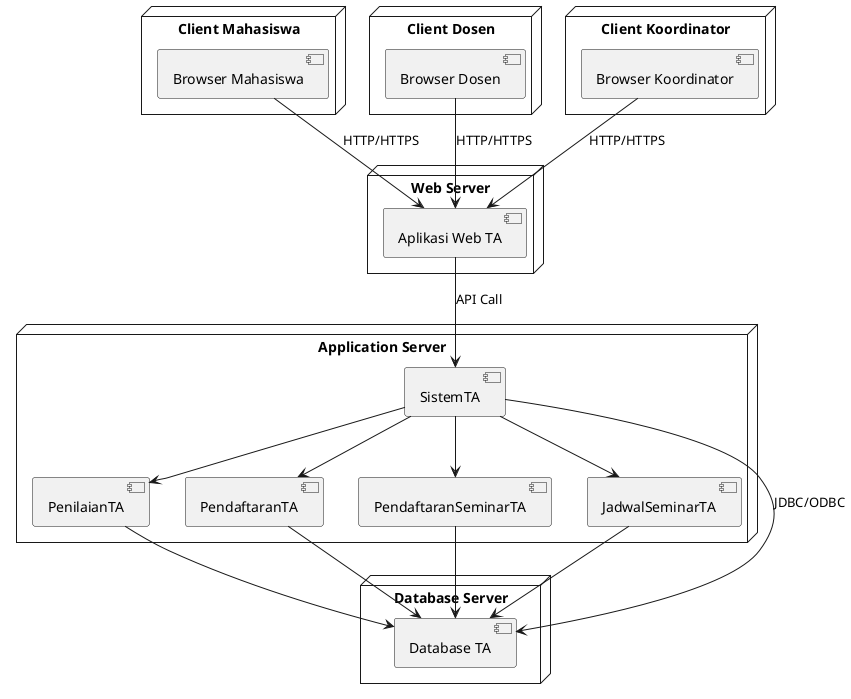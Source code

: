 @startuml
node "Client Mahasiswa" {
  [Browser Mahasiswa]
}

node "Client Dosen" {
  [Browser Dosen]
}

node "Client Koordinator" {
  [Browser Koordinator]
}

node "Web Server" {
  [Aplikasi Web TA]
}

node "Application Server" {
  [SistemTA]
  [PenilaianTA]
  [PendaftaranTA]
  [PendaftaranSeminarTA]
  [JadwalSeminarTA]
}

node "Database Server" {
  [Database TA]
}

' Koneksi antar node
[Browser Mahasiswa] --> [Aplikasi Web TA] : HTTP/HTTPS
[Browser Dosen] --> [Aplikasi Web TA] : HTTP/HTTPS
[Browser Koordinator] --> [Aplikasi Web TA] : HTTP/HTTPS

[Aplikasi Web TA] --> [SistemTA] : API Call
[SistemTA] --> [PenilaianTA]
[SistemTA] --> [PendaftaranTA]
[SistemTA] --> [PendaftaranSeminarTA]
[SistemTA] --> [JadwalSeminarTA]

[SistemTA] --> [Database TA] : JDBC/ODBC
[PenilaianTA] --> [Database TA]
[PendaftaranTA] --> [Database TA]
[PendaftaranSeminarTA] --> [Database TA]
[JadwalSeminarTA] --> [Database TA]
@enduml
